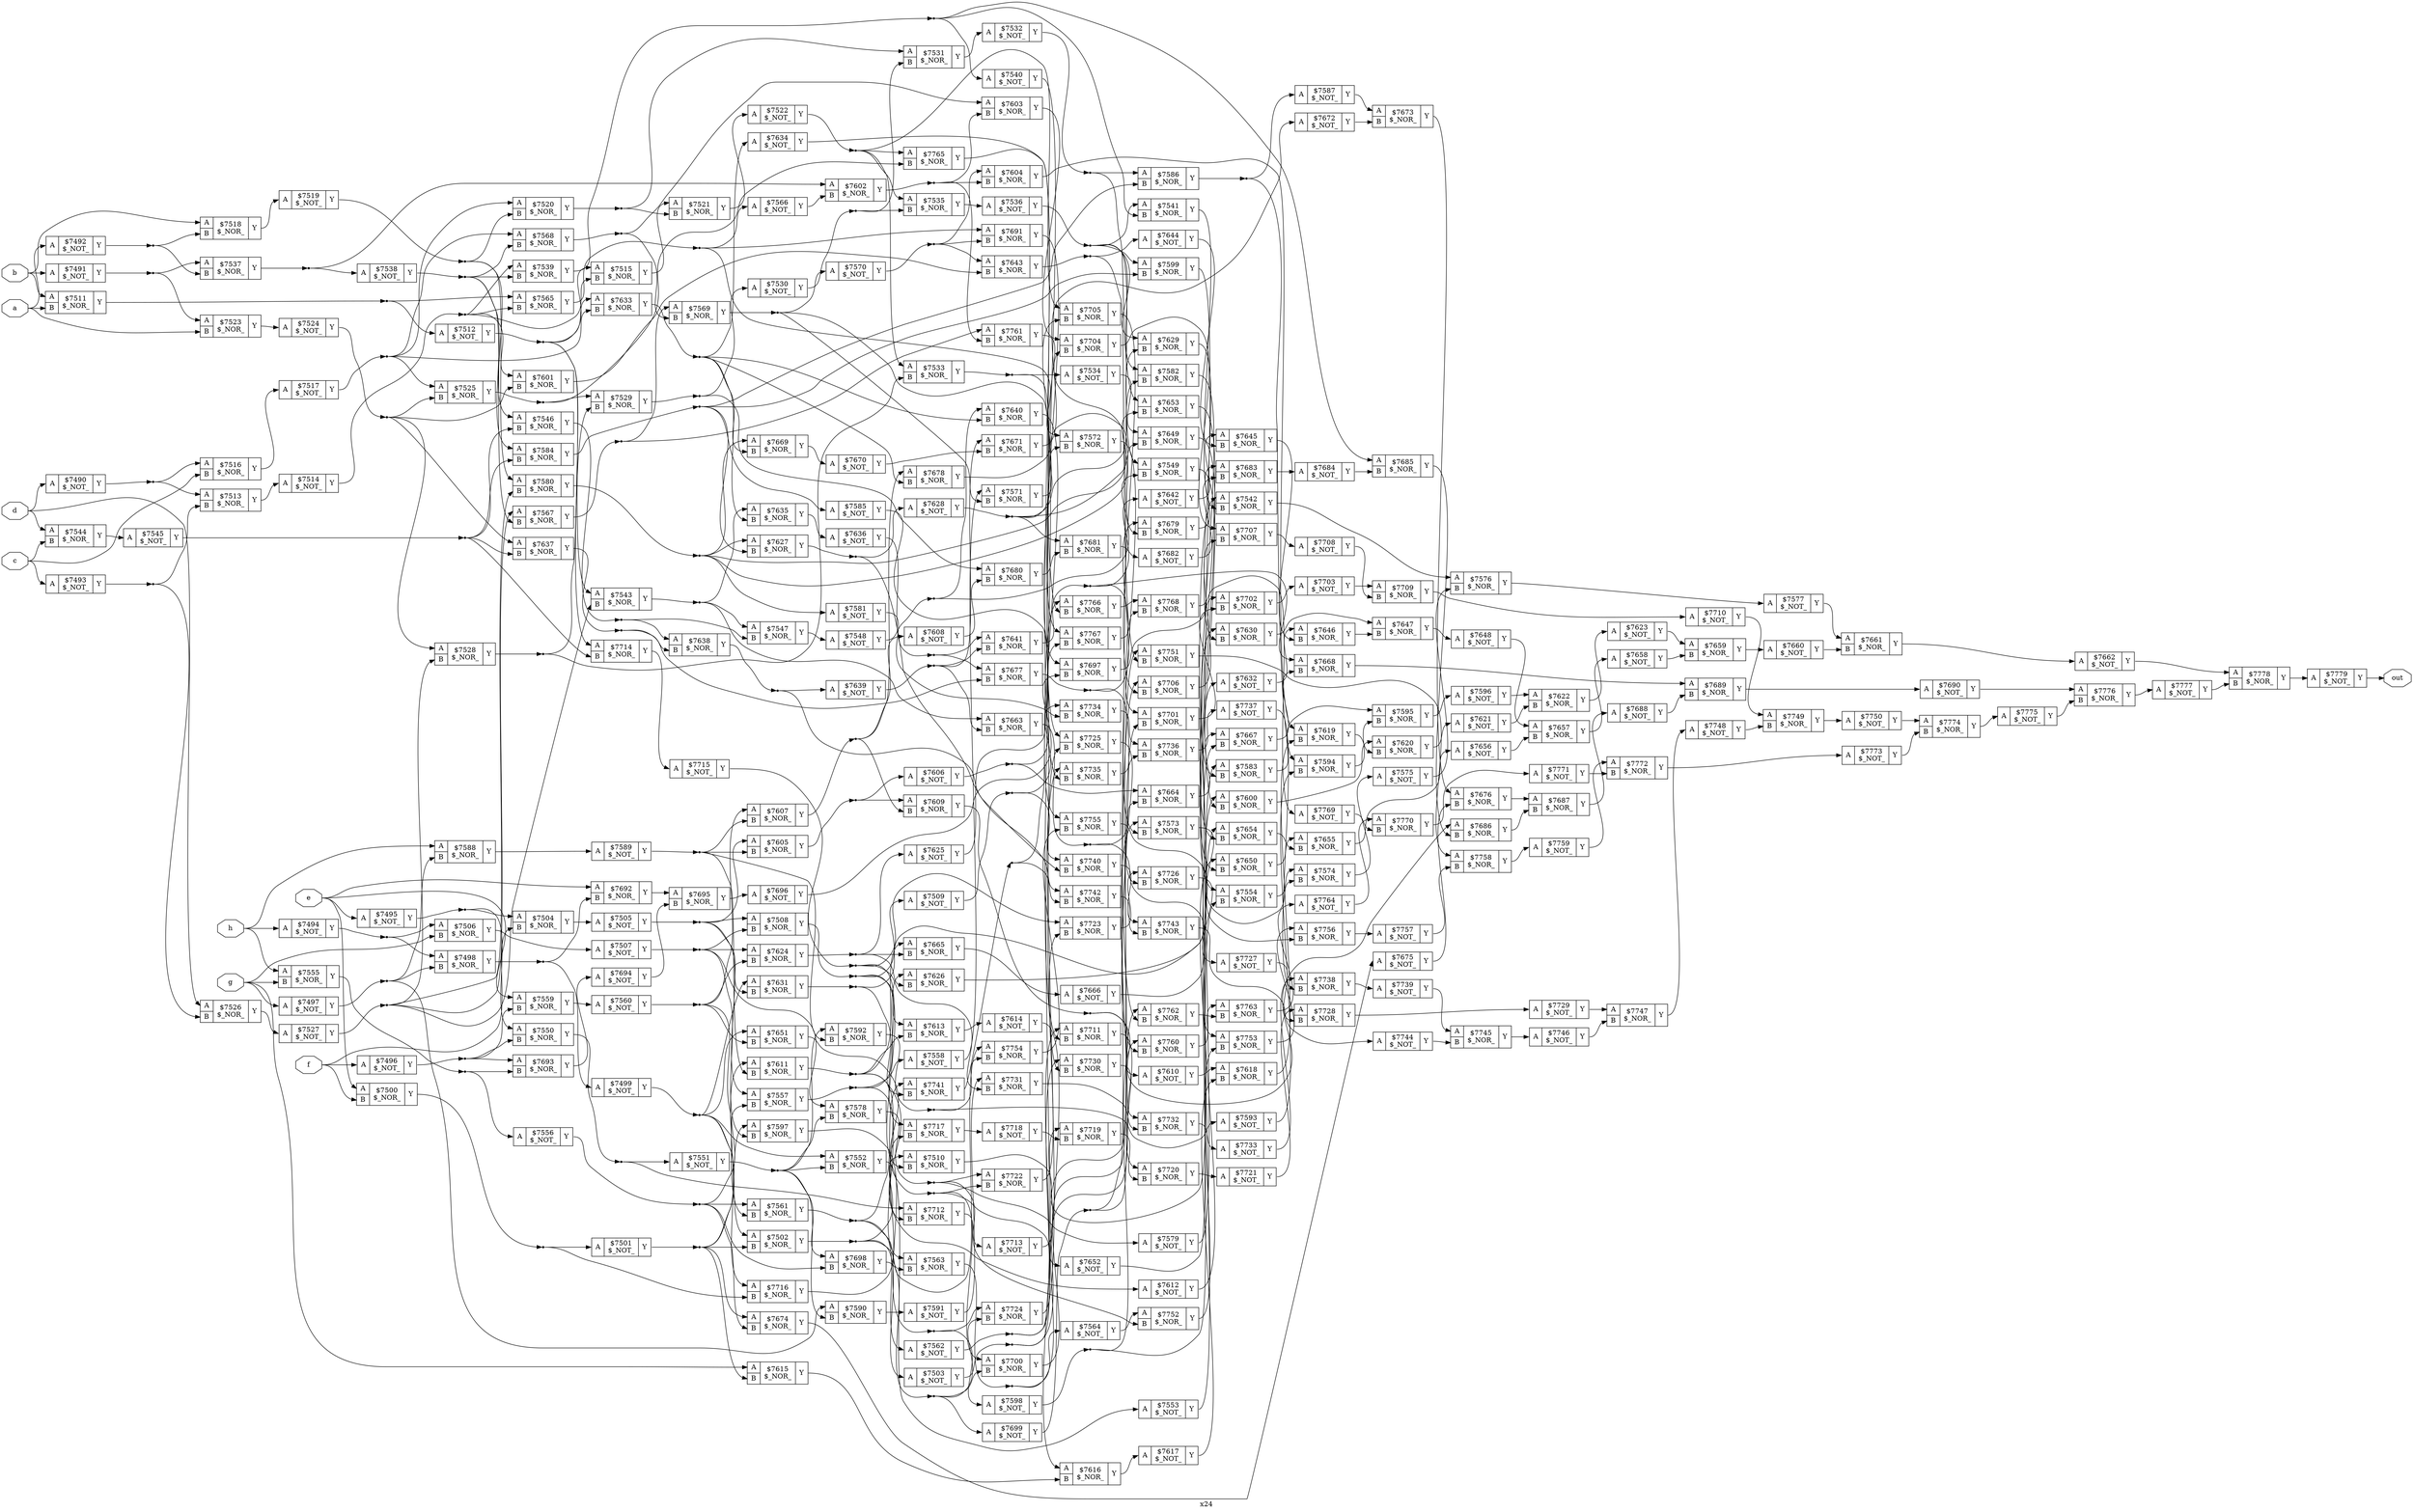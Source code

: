 digraph "x24" {
label="x24";
rankdir="LR";
remincross=true;
n290 [ shape=octagon, label="a", color="black", fontcolor="black" ];
n291 [ shape=octagon, label="b", color="black", fontcolor="black" ];
n292 [ shape=octagon, label="c", color="black", fontcolor="black" ];
n293 [ shape=octagon, label="d", color="black", fontcolor="black" ];
n294 [ shape=octagon, label="e", color="black", fontcolor="black" ];
n295 [ shape=octagon, label="f", color="black", fontcolor="black" ];
n296 [ shape=octagon, label="g", color="black", fontcolor="black" ];
n297 [ shape=octagon, label="h", color="black", fontcolor="black" ];
n298 [ shape=octagon, label="out", color="black", fontcolor="black" ];
c301 [ shape=record, label="{{<p299> A}|$7490\n$_NOT_|{<p300> Y}}" ];
c302 [ shape=record, label="{{<p299> A}|$7491\n$_NOT_|{<p300> Y}}" ];
c303 [ shape=record, label="{{<p299> A}|$7492\n$_NOT_|{<p300> Y}}" ];
c304 [ shape=record, label="{{<p299> A}|$7493\n$_NOT_|{<p300> Y}}" ];
c305 [ shape=record, label="{{<p299> A}|$7494\n$_NOT_|{<p300> Y}}" ];
c306 [ shape=record, label="{{<p299> A}|$7495\n$_NOT_|{<p300> Y}}" ];
c307 [ shape=record, label="{{<p299> A}|$7496\n$_NOT_|{<p300> Y}}" ];
c308 [ shape=record, label="{{<p299> A}|$7497\n$_NOT_|{<p300> Y}}" ];
c310 [ shape=record, label="{{<p299> A|<p309> B}|$7498\n$_NOR_|{<p300> Y}}" ];
c311 [ shape=record, label="{{<p299> A}|$7499\n$_NOT_|{<p300> Y}}" ];
c312 [ shape=record, label="{{<p299> A|<p309> B}|$7500\n$_NOR_|{<p300> Y}}" ];
c313 [ shape=record, label="{{<p299> A}|$7501\n$_NOT_|{<p300> Y}}" ];
c314 [ shape=record, label="{{<p299> A|<p309> B}|$7502\n$_NOR_|{<p300> Y}}" ];
c315 [ shape=record, label="{{<p299> A}|$7503\n$_NOT_|{<p300> Y}}" ];
c316 [ shape=record, label="{{<p299> A|<p309> B}|$7504\n$_NOR_|{<p300> Y}}" ];
c317 [ shape=record, label="{{<p299> A}|$7505\n$_NOT_|{<p300> Y}}" ];
c318 [ shape=record, label="{{<p299> A|<p309> B}|$7506\n$_NOR_|{<p300> Y}}" ];
c319 [ shape=record, label="{{<p299> A}|$7507\n$_NOT_|{<p300> Y}}" ];
c320 [ shape=record, label="{{<p299> A|<p309> B}|$7508\n$_NOR_|{<p300> Y}}" ];
c321 [ shape=record, label="{{<p299> A}|$7509\n$_NOT_|{<p300> Y}}" ];
c322 [ shape=record, label="{{<p299> A|<p309> B}|$7510\n$_NOR_|{<p300> Y}}" ];
c323 [ shape=record, label="{{<p299> A|<p309> B}|$7511\n$_NOR_|{<p300> Y}}" ];
c324 [ shape=record, label="{{<p299> A}|$7512\n$_NOT_|{<p300> Y}}" ];
c325 [ shape=record, label="{{<p299> A|<p309> B}|$7513\n$_NOR_|{<p300> Y}}" ];
c326 [ shape=record, label="{{<p299> A}|$7514\n$_NOT_|{<p300> Y}}" ];
c327 [ shape=record, label="{{<p299> A|<p309> B}|$7515\n$_NOR_|{<p300> Y}}" ];
c328 [ shape=record, label="{{<p299> A|<p309> B}|$7516\n$_NOR_|{<p300> Y}}" ];
c329 [ shape=record, label="{{<p299> A}|$7517\n$_NOT_|{<p300> Y}}" ];
c330 [ shape=record, label="{{<p299> A|<p309> B}|$7518\n$_NOR_|{<p300> Y}}" ];
c331 [ shape=record, label="{{<p299> A}|$7519\n$_NOT_|{<p300> Y}}" ];
c332 [ shape=record, label="{{<p299> A|<p309> B}|$7520\n$_NOR_|{<p300> Y}}" ];
c333 [ shape=record, label="{{<p299> A|<p309> B}|$7521\n$_NOR_|{<p300> Y}}" ];
c334 [ shape=record, label="{{<p299> A}|$7522\n$_NOT_|{<p300> Y}}" ];
c335 [ shape=record, label="{{<p299> A|<p309> B}|$7523\n$_NOR_|{<p300> Y}}" ];
c336 [ shape=record, label="{{<p299> A}|$7524\n$_NOT_|{<p300> Y}}" ];
c337 [ shape=record, label="{{<p299> A|<p309> B}|$7525\n$_NOR_|{<p300> Y}}" ];
c338 [ shape=record, label="{{<p299> A|<p309> B}|$7526\n$_NOR_|{<p300> Y}}" ];
c339 [ shape=record, label="{{<p299> A}|$7527\n$_NOT_|{<p300> Y}}" ];
c340 [ shape=record, label="{{<p299> A|<p309> B}|$7528\n$_NOR_|{<p300> Y}}" ];
c341 [ shape=record, label="{{<p299> A|<p309> B}|$7529\n$_NOR_|{<p300> Y}}" ];
c342 [ shape=record, label="{{<p299> A}|$7530\n$_NOT_|{<p300> Y}}" ];
c343 [ shape=record, label="{{<p299> A|<p309> B}|$7531\n$_NOR_|{<p300> Y}}" ];
c344 [ shape=record, label="{{<p299> A}|$7532\n$_NOT_|{<p300> Y}}" ];
c345 [ shape=record, label="{{<p299> A|<p309> B}|$7533\n$_NOR_|{<p300> Y}}" ];
c346 [ shape=record, label="{{<p299> A}|$7534\n$_NOT_|{<p300> Y}}" ];
c347 [ shape=record, label="{{<p299> A|<p309> B}|$7535\n$_NOR_|{<p300> Y}}" ];
c348 [ shape=record, label="{{<p299> A}|$7536\n$_NOT_|{<p300> Y}}" ];
c349 [ shape=record, label="{{<p299> A|<p309> B}|$7537\n$_NOR_|{<p300> Y}}" ];
c350 [ shape=record, label="{{<p299> A}|$7538\n$_NOT_|{<p300> Y}}" ];
c351 [ shape=record, label="{{<p299> A|<p309> B}|$7539\n$_NOR_|{<p300> Y}}" ];
c352 [ shape=record, label="{{<p299> A}|$7540\n$_NOT_|{<p300> Y}}" ];
c353 [ shape=record, label="{{<p299> A|<p309> B}|$7541\n$_NOR_|{<p300> Y}}" ];
c354 [ shape=record, label="{{<p299> A|<p309> B}|$7542\n$_NOR_|{<p300> Y}}" ];
c355 [ shape=record, label="{{<p299> A|<p309> B}|$7543\n$_NOR_|{<p300> Y}}" ];
c356 [ shape=record, label="{{<p299> A|<p309> B}|$7544\n$_NOR_|{<p300> Y}}" ];
c357 [ shape=record, label="{{<p299> A}|$7545\n$_NOT_|{<p300> Y}}" ];
c358 [ shape=record, label="{{<p299> A|<p309> B}|$7546\n$_NOR_|{<p300> Y}}" ];
c359 [ shape=record, label="{{<p299> A|<p309> B}|$7547\n$_NOR_|{<p300> Y}}" ];
c360 [ shape=record, label="{{<p299> A}|$7548\n$_NOT_|{<p300> Y}}" ];
c361 [ shape=record, label="{{<p299> A|<p309> B}|$7549\n$_NOR_|{<p300> Y}}" ];
c362 [ shape=record, label="{{<p299> A|<p309> B}|$7550\n$_NOR_|{<p300> Y}}" ];
c363 [ shape=record, label="{{<p299> A}|$7551\n$_NOT_|{<p300> Y}}" ];
c364 [ shape=record, label="{{<p299> A|<p309> B}|$7552\n$_NOR_|{<p300> Y}}" ];
c365 [ shape=record, label="{{<p299> A}|$7553\n$_NOT_|{<p300> Y}}" ];
c366 [ shape=record, label="{{<p299> A|<p309> B}|$7554\n$_NOR_|{<p300> Y}}" ];
c367 [ shape=record, label="{{<p299> A|<p309> B}|$7555\n$_NOR_|{<p300> Y}}" ];
c368 [ shape=record, label="{{<p299> A}|$7556\n$_NOT_|{<p300> Y}}" ];
c369 [ shape=record, label="{{<p299> A|<p309> B}|$7557\n$_NOR_|{<p300> Y}}" ];
c370 [ shape=record, label="{{<p299> A}|$7558\n$_NOT_|{<p300> Y}}" ];
c371 [ shape=record, label="{{<p299> A|<p309> B}|$7559\n$_NOR_|{<p300> Y}}" ];
c372 [ shape=record, label="{{<p299> A}|$7560\n$_NOT_|{<p300> Y}}" ];
c373 [ shape=record, label="{{<p299> A|<p309> B}|$7561\n$_NOR_|{<p300> Y}}" ];
c374 [ shape=record, label="{{<p299> A}|$7562\n$_NOT_|{<p300> Y}}" ];
c375 [ shape=record, label="{{<p299> A|<p309> B}|$7563\n$_NOR_|{<p300> Y}}" ];
c376 [ shape=record, label="{{<p299> A}|$7564\n$_NOT_|{<p300> Y}}" ];
c377 [ shape=record, label="{{<p299> A|<p309> B}|$7565\n$_NOR_|{<p300> Y}}" ];
c378 [ shape=record, label="{{<p299> A}|$7566\n$_NOT_|{<p300> Y}}" ];
c379 [ shape=record, label="{{<p299> A|<p309> B}|$7567\n$_NOR_|{<p300> Y}}" ];
c380 [ shape=record, label="{{<p299> A|<p309> B}|$7568\n$_NOR_|{<p300> Y}}" ];
c381 [ shape=record, label="{{<p299> A|<p309> B}|$7569\n$_NOR_|{<p300> Y}}" ];
c382 [ shape=record, label="{{<p299> A}|$7570\n$_NOT_|{<p300> Y}}" ];
c383 [ shape=record, label="{{<p299> A|<p309> B}|$7571\n$_NOR_|{<p300> Y}}" ];
c384 [ shape=record, label="{{<p299> A|<p309> B}|$7572\n$_NOR_|{<p300> Y}}" ];
c385 [ shape=record, label="{{<p299> A|<p309> B}|$7573\n$_NOR_|{<p300> Y}}" ];
c386 [ shape=record, label="{{<p299> A|<p309> B}|$7574\n$_NOR_|{<p300> Y}}" ];
c387 [ shape=record, label="{{<p299> A}|$7575\n$_NOT_|{<p300> Y}}" ];
c388 [ shape=record, label="{{<p299> A|<p309> B}|$7576\n$_NOR_|{<p300> Y}}" ];
c389 [ shape=record, label="{{<p299> A}|$7577\n$_NOT_|{<p300> Y}}" ];
c390 [ shape=record, label="{{<p299> A|<p309> B}|$7578\n$_NOR_|{<p300> Y}}" ];
c391 [ shape=record, label="{{<p299> A}|$7579\n$_NOT_|{<p300> Y}}" ];
c392 [ shape=record, label="{{<p299> A|<p309> B}|$7580\n$_NOR_|{<p300> Y}}" ];
c393 [ shape=record, label="{{<p299> A}|$7581\n$_NOT_|{<p300> Y}}" ];
c394 [ shape=record, label="{{<p299> A|<p309> B}|$7582\n$_NOR_|{<p300> Y}}" ];
c395 [ shape=record, label="{{<p299> A|<p309> B}|$7583\n$_NOR_|{<p300> Y}}" ];
c396 [ shape=record, label="{{<p299> A|<p309> B}|$7584\n$_NOR_|{<p300> Y}}" ];
c397 [ shape=record, label="{{<p299> A}|$7585\n$_NOT_|{<p300> Y}}" ];
c398 [ shape=record, label="{{<p299> A|<p309> B}|$7586\n$_NOR_|{<p300> Y}}" ];
c399 [ shape=record, label="{{<p299> A}|$7587\n$_NOT_|{<p300> Y}}" ];
c400 [ shape=record, label="{{<p299> A|<p309> B}|$7588\n$_NOR_|{<p300> Y}}" ];
c401 [ shape=record, label="{{<p299> A}|$7589\n$_NOT_|{<p300> Y}}" ];
c402 [ shape=record, label="{{<p299> A|<p309> B}|$7590\n$_NOR_|{<p300> Y}}" ];
c403 [ shape=record, label="{{<p299> A}|$7591\n$_NOT_|{<p300> Y}}" ];
c404 [ shape=record, label="{{<p299> A|<p309> B}|$7592\n$_NOR_|{<p300> Y}}" ];
c405 [ shape=record, label="{{<p299> A}|$7593\n$_NOT_|{<p300> Y}}" ];
c406 [ shape=record, label="{{<p299> A|<p309> B}|$7594\n$_NOR_|{<p300> Y}}" ];
c407 [ shape=record, label="{{<p299> A|<p309> B}|$7595\n$_NOR_|{<p300> Y}}" ];
c408 [ shape=record, label="{{<p299> A}|$7596\n$_NOT_|{<p300> Y}}" ];
c409 [ shape=record, label="{{<p299> A|<p309> B}|$7597\n$_NOR_|{<p300> Y}}" ];
c410 [ shape=record, label="{{<p299> A}|$7598\n$_NOT_|{<p300> Y}}" ];
c411 [ shape=record, label="{{<p299> A|<p309> B}|$7599\n$_NOR_|{<p300> Y}}" ];
c412 [ shape=record, label="{{<p299> A|<p309> B}|$7600\n$_NOR_|{<p300> Y}}" ];
c413 [ shape=record, label="{{<p299> A|<p309> B}|$7601\n$_NOR_|{<p300> Y}}" ];
c414 [ shape=record, label="{{<p299> A|<p309> B}|$7602\n$_NOR_|{<p300> Y}}" ];
c415 [ shape=record, label="{{<p299> A|<p309> B}|$7603\n$_NOR_|{<p300> Y}}" ];
c416 [ shape=record, label="{{<p299> A|<p309> B}|$7604\n$_NOR_|{<p300> Y}}" ];
c417 [ shape=record, label="{{<p299> A|<p309> B}|$7605\n$_NOR_|{<p300> Y}}" ];
c418 [ shape=record, label="{{<p299> A}|$7606\n$_NOT_|{<p300> Y}}" ];
c419 [ shape=record, label="{{<p299> A|<p309> B}|$7607\n$_NOR_|{<p300> Y}}" ];
c420 [ shape=record, label="{{<p299> A}|$7608\n$_NOT_|{<p300> Y}}" ];
c421 [ shape=record, label="{{<p299> A|<p309> B}|$7609\n$_NOR_|{<p300> Y}}" ];
c422 [ shape=record, label="{{<p299> A}|$7610\n$_NOT_|{<p300> Y}}" ];
c423 [ shape=record, label="{{<p299> A|<p309> B}|$7611\n$_NOR_|{<p300> Y}}" ];
c424 [ shape=record, label="{{<p299> A}|$7612\n$_NOT_|{<p300> Y}}" ];
c425 [ shape=record, label="{{<p299> A|<p309> B}|$7613\n$_NOR_|{<p300> Y}}" ];
c426 [ shape=record, label="{{<p299> A}|$7614\n$_NOT_|{<p300> Y}}" ];
c427 [ shape=record, label="{{<p299> A|<p309> B}|$7615\n$_NOR_|{<p300> Y}}" ];
c428 [ shape=record, label="{{<p299> A|<p309> B}|$7616\n$_NOR_|{<p300> Y}}" ];
c429 [ shape=record, label="{{<p299> A}|$7617\n$_NOT_|{<p300> Y}}" ];
c430 [ shape=record, label="{{<p299> A|<p309> B}|$7618\n$_NOR_|{<p300> Y}}" ];
c431 [ shape=record, label="{{<p299> A|<p309> B}|$7619\n$_NOR_|{<p300> Y}}" ];
c432 [ shape=record, label="{{<p299> A|<p309> B}|$7620\n$_NOR_|{<p300> Y}}" ];
c433 [ shape=record, label="{{<p299> A}|$7621\n$_NOT_|{<p300> Y}}" ];
c434 [ shape=record, label="{{<p299> A|<p309> B}|$7622\n$_NOR_|{<p300> Y}}" ];
c435 [ shape=record, label="{{<p299> A}|$7623\n$_NOT_|{<p300> Y}}" ];
c436 [ shape=record, label="{{<p299> A|<p309> B}|$7624\n$_NOR_|{<p300> Y}}" ];
c437 [ shape=record, label="{{<p299> A}|$7625\n$_NOT_|{<p300> Y}}" ];
c438 [ shape=record, label="{{<p299> A|<p309> B}|$7626\n$_NOR_|{<p300> Y}}" ];
c439 [ shape=record, label="{{<p299> A|<p309> B}|$7627\n$_NOR_|{<p300> Y}}" ];
c440 [ shape=record, label="{{<p299> A}|$7628\n$_NOT_|{<p300> Y}}" ];
c441 [ shape=record, label="{{<p299> A|<p309> B}|$7629\n$_NOR_|{<p300> Y}}" ];
c442 [ shape=record, label="{{<p299> A|<p309> B}|$7630\n$_NOR_|{<p300> Y}}" ];
c443 [ shape=record, label="{{<p299> A|<p309> B}|$7631\n$_NOR_|{<p300> Y}}" ];
c444 [ shape=record, label="{{<p299> A}|$7632\n$_NOT_|{<p300> Y}}" ];
c445 [ shape=record, label="{{<p299> A|<p309> B}|$7633\n$_NOR_|{<p300> Y}}" ];
c446 [ shape=record, label="{{<p299> A}|$7634\n$_NOT_|{<p300> Y}}" ];
c447 [ shape=record, label="{{<p299> A|<p309> B}|$7635\n$_NOR_|{<p300> Y}}" ];
c448 [ shape=record, label="{{<p299> A}|$7636\n$_NOT_|{<p300> Y}}" ];
c449 [ shape=record, label="{{<p299> A|<p309> B}|$7637\n$_NOR_|{<p300> Y}}" ];
c450 [ shape=record, label="{{<p299> A|<p309> B}|$7638\n$_NOR_|{<p300> Y}}" ];
c451 [ shape=record, label="{{<p299> A}|$7639\n$_NOT_|{<p300> Y}}" ];
c452 [ shape=record, label="{{<p299> A|<p309> B}|$7640\n$_NOR_|{<p300> Y}}" ];
c453 [ shape=record, label="{{<p299> A|<p309> B}|$7641\n$_NOR_|{<p300> Y}}" ];
c454 [ shape=record, label="{{<p299> A}|$7642\n$_NOT_|{<p300> Y}}" ];
c455 [ shape=record, label="{{<p299> A|<p309> B}|$7643\n$_NOR_|{<p300> Y}}" ];
c456 [ shape=record, label="{{<p299> A}|$7644\n$_NOT_|{<p300> Y}}" ];
c457 [ shape=record, label="{{<p299> A|<p309> B}|$7645\n$_NOR_|{<p300> Y}}" ];
c458 [ shape=record, label="{{<p299> A|<p309> B}|$7646\n$_NOR_|{<p300> Y}}" ];
c459 [ shape=record, label="{{<p299> A|<p309> B}|$7647\n$_NOR_|{<p300> Y}}" ];
c460 [ shape=record, label="{{<p299> A}|$7648\n$_NOT_|{<p300> Y}}" ];
c461 [ shape=record, label="{{<p299> A|<p309> B}|$7649\n$_NOR_|{<p300> Y}}" ];
c462 [ shape=record, label="{{<p299> A|<p309> B}|$7650\n$_NOR_|{<p300> Y}}" ];
c463 [ shape=record, label="{{<p299> A|<p309> B}|$7651\n$_NOR_|{<p300> Y}}" ];
c464 [ shape=record, label="{{<p299> A}|$7652\n$_NOT_|{<p300> Y}}" ];
c465 [ shape=record, label="{{<p299> A|<p309> B}|$7653\n$_NOR_|{<p300> Y}}" ];
c466 [ shape=record, label="{{<p299> A|<p309> B}|$7654\n$_NOR_|{<p300> Y}}" ];
c467 [ shape=record, label="{{<p299> A|<p309> B}|$7655\n$_NOR_|{<p300> Y}}" ];
c468 [ shape=record, label="{{<p299> A}|$7656\n$_NOT_|{<p300> Y}}" ];
c469 [ shape=record, label="{{<p299> A|<p309> B}|$7657\n$_NOR_|{<p300> Y}}" ];
c470 [ shape=record, label="{{<p299> A}|$7658\n$_NOT_|{<p300> Y}}" ];
c471 [ shape=record, label="{{<p299> A|<p309> B}|$7659\n$_NOR_|{<p300> Y}}" ];
c472 [ shape=record, label="{{<p299> A}|$7660\n$_NOT_|{<p300> Y}}" ];
c473 [ shape=record, label="{{<p299> A|<p309> B}|$7661\n$_NOR_|{<p300> Y}}" ];
c474 [ shape=record, label="{{<p299> A}|$7662\n$_NOT_|{<p300> Y}}" ];
c475 [ shape=record, label="{{<p299> A|<p309> B}|$7663\n$_NOR_|{<p300> Y}}" ];
c476 [ shape=record, label="{{<p299> A|<p309> B}|$7664\n$_NOR_|{<p300> Y}}" ];
c477 [ shape=record, label="{{<p299> A|<p309> B}|$7665\n$_NOR_|{<p300> Y}}" ];
c478 [ shape=record, label="{{<p299> A}|$7666\n$_NOT_|{<p300> Y}}" ];
c479 [ shape=record, label="{{<p299> A|<p309> B}|$7667\n$_NOR_|{<p300> Y}}" ];
c480 [ shape=record, label="{{<p299> A|<p309> B}|$7668\n$_NOR_|{<p300> Y}}" ];
c481 [ shape=record, label="{{<p299> A|<p309> B}|$7669\n$_NOR_|{<p300> Y}}" ];
c482 [ shape=record, label="{{<p299> A}|$7670\n$_NOT_|{<p300> Y}}" ];
c483 [ shape=record, label="{{<p299> A|<p309> B}|$7671\n$_NOR_|{<p300> Y}}" ];
c484 [ shape=record, label="{{<p299> A}|$7672\n$_NOT_|{<p300> Y}}" ];
c485 [ shape=record, label="{{<p299> A|<p309> B}|$7673\n$_NOR_|{<p300> Y}}" ];
c486 [ shape=record, label="{{<p299> A|<p309> B}|$7674\n$_NOR_|{<p300> Y}}" ];
c487 [ shape=record, label="{{<p299> A}|$7675\n$_NOT_|{<p300> Y}}" ];
c488 [ shape=record, label="{{<p299> A|<p309> B}|$7676\n$_NOR_|{<p300> Y}}" ];
c489 [ shape=record, label="{{<p299> A|<p309> B}|$7677\n$_NOR_|{<p300> Y}}" ];
c490 [ shape=record, label="{{<p299> A|<p309> B}|$7678\n$_NOR_|{<p300> Y}}" ];
c491 [ shape=record, label="{{<p299> A|<p309> B}|$7679\n$_NOR_|{<p300> Y}}" ];
c492 [ shape=record, label="{{<p299> A|<p309> B}|$7680\n$_NOR_|{<p300> Y}}" ];
c493 [ shape=record, label="{{<p299> A|<p309> B}|$7681\n$_NOR_|{<p300> Y}}" ];
c494 [ shape=record, label="{{<p299> A}|$7682\n$_NOT_|{<p300> Y}}" ];
c495 [ shape=record, label="{{<p299> A|<p309> B}|$7683\n$_NOR_|{<p300> Y}}" ];
c496 [ shape=record, label="{{<p299> A}|$7684\n$_NOT_|{<p300> Y}}" ];
c497 [ shape=record, label="{{<p299> A|<p309> B}|$7685\n$_NOR_|{<p300> Y}}" ];
c498 [ shape=record, label="{{<p299> A|<p309> B}|$7686\n$_NOR_|{<p300> Y}}" ];
c499 [ shape=record, label="{{<p299> A|<p309> B}|$7687\n$_NOR_|{<p300> Y}}" ];
c500 [ shape=record, label="{{<p299> A}|$7688\n$_NOT_|{<p300> Y}}" ];
c501 [ shape=record, label="{{<p299> A|<p309> B}|$7689\n$_NOR_|{<p300> Y}}" ];
c502 [ shape=record, label="{{<p299> A}|$7690\n$_NOT_|{<p300> Y}}" ];
c503 [ shape=record, label="{{<p299> A|<p309> B}|$7691\n$_NOR_|{<p300> Y}}" ];
c504 [ shape=record, label="{{<p299> A|<p309> B}|$7692\n$_NOR_|{<p300> Y}}" ];
c505 [ shape=record, label="{{<p299> A|<p309> B}|$7693\n$_NOR_|{<p300> Y}}" ];
c506 [ shape=record, label="{{<p299> A}|$7694\n$_NOT_|{<p300> Y}}" ];
c507 [ shape=record, label="{{<p299> A|<p309> B}|$7695\n$_NOR_|{<p300> Y}}" ];
c508 [ shape=record, label="{{<p299> A}|$7696\n$_NOT_|{<p300> Y}}" ];
c509 [ shape=record, label="{{<p299> A|<p309> B}|$7697\n$_NOR_|{<p300> Y}}" ];
c510 [ shape=record, label="{{<p299> A|<p309> B}|$7698\n$_NOR_|{<p300> Y}}" ];
c511 [ shape=record, label="{{<p299> A}|$7699\n$_NOT_|{<p300> Y}}" ];
c512 [ shape=record, label="{{<p299> A|<p309> B}|$7700\n$_NOR_|{<p300> Y}}" ];
c513 [ shape=record, label="{{<p299> A|<p309> B}|$7701\n$_NOR_|{<p300> Y}}" ];
c514 [ shape=record, label="{{<p299> A|<p309> B}|$7702\n$_NOR_|{<p300> Y}}" ];
c515 [ shape=record, label="{{<p299> A}|$7703\n$_NOT_|{<p300> Y}}" ];
c516 [ shape=record, label="{{<p299> A|<p309> B}|$7704\n$_NOR_|{<p300> Y}}" ];
c517 [ shape=record, label="{{<p299> A|<p309> B}|$7705\n$_NOR_|{<p300> Y}}" ];
c518 [ shape=record, label="{{<p299> A|<p309> B}|$7706\n$_NOR_|{<p300> Y}}" ];
c519 [ shape=record, label="{{<p299> A|<p309> B}|$7707\n$_NOR_|{<p300> Y}}" ];
c520 [ shape=record, label="{{<p299> A}|$7708\n$_NOT_|{<p300> Y}}" ];
c521 [ shape=record, label="{{<p299> A|<p309> B}|$7709\n$_NOR_|{<p300> Y}}" ];
c522 [ shape=record, label="{{<p299> A}|$7710\n$_NOT_|{<p300> Y}}" ];
c523 [ shape=record, label="{{<p299> A|<p309> B}|$7711\n$_NOR_|{<p300> Y}}" ];
c524 [ shape=record, label="{{<p299> A|<p309> B}|$7712\n$_NOR_|{<p300> Y}}" ];
c525 [ shape=record, label="{{<p299> A}|$7713\n$_NOT_|{<p300> Y}}" ];
c526 [ shape=record, label="{{<p299> A|<p309> B}|$7714\n$_NOR_|{<p300> Y}}" ];
c527 [ shape=record, label="{{<p299> A}|$7715\n$_NOT_|{<p300> Y}}" ];
c528 [ shape=record, label="{{<p299> A|<p309> B}|$7716\n$_NOR_|{<p300> Y}}" ];
c529 [ shape=record, label="{{<p299> A|<p309> B}|$7717\n$_NOR_|{<p300> Y}}" ];
c530 [ shape=record, label="{{<p299> A}|$7718\n$_NOT_|{<p300> Y}}" ];
c531 [ shape=record, label="{{<p299> A|<p309> B}|$7719\n$_NOR_|{<p300> Y}}" ];
c532 [ shape=record, label="{{<p299> A|<p309> B}|$7720\n$_NOR_|{<p300> Y}}" ];
c533 [ shape=record, label="{{<p299> A}|$7721\n$_NOT_|{<p300> Y}}" ];
c534 [ shape=record, label="{{<p299> A|<p309> B}|$7722\n$_NOR_|{<p300> Y}}" ];
c535 [ shape=record, label="{{<p299> A|<p309> B}|$7723\n$_NOR_|{<p300> Y}}" ];
c536 [ shape=record, label="{{<p299> A|<p309> B}|$7724\n$_NOR_|{<p300> Y}}" ];
c537 [ shape=record, label="{{<p299> A|<p309> B}|$7725\n$_NOR_|{<p300> Y}}" ];
c538 [ shape=record, label="{{<p299> A|<p309> B}|$7726\n$_NOR_|{<p300> Y}}" ];
c539 [ shape=record, label="{{<p299> A}|$7727\n$_NOT_|{<p300> Y}}" ];
c540 [ shape=record, label="{{<p299> A|<p309> B}|$7728\n$_NOR_|{<p300> Y}}" ];
c541 [ shape=record, label="{{<p299> A}|$7729\n$_NOT_|{<p300> Y}}" ];
c542 [ shape=record, label="{{<p299> A|<p309> B}|$7730\n$_NOR_|{<p300> Y}}" ];
c543 [ shape=record, label="{{<p299> A|<p309> B}|$7731\n$_NOR_|{<p300> Y}}" ];
c544 [ shape=record, label="{{<p299> A|<p309> B}|$7732\n$_NOR_|{<p300> Y}}" ];
c545 [ shape=record, label="{{<p299> A}|$7733\n$_NOT_|{<p300> Y}}" ];
c546 [ shape=record, label="{{<p299> A|<p309> B}|$7734\n$_NOR_|{<p300> Y}}" ];
c547 [ shape=record, label="{{<p299> A|<p309> B}|$7735\n$_NOR_|{<p300> Y}}" ];
c548 [ shape=record, label="{{<p299> A|<p309> B}|$7736\n$_NOR_|{<p300> Y}}" ];
c549 [ shape=record, label="{{<p299> A}|$7737\n$_NOT_|{<p300> Y}}" ];
c550 [ shape=record, label="{{<p299> A|<p309> B}|$7738\n$_NOR_|{<p300> Y}}" ];
c551 [ shape=record, label="{{<p299> A}|$7739\n$_NOT_|{<p300> Y}}" ];
c552 [ shape=record, label="{{<p299> A|<p309> B}|$7740\n$_NOR_|{<p300> Y}}" ];
c553 [ shape=record, label="{{<p299> A|<p309> B}|$7741\n$_NOR_|{<p300> Y}}" ];
c554 [ shape=record, label="{{<p299> A|<p309> B}|$7742\n$_NOR_|{<p300> Y}}" ];
c555 [ shape=record, label="{{<p299> A|<p309> B}|$7743\n$_NOR_|{<p300> Y}}" ];
c556 [ shape=record, label="{{<p299> A}|$7744\n$_NOT_|{<p300> Y}}" ];
c557 [ shape=record, label="{{<p299> A|<p309> B}|$7745\n$_NOR_|{<p300> Y}}" ];
c558 [ shape=record, label="{{<p299> A}|$7746\n$_NOT_|{<p300> Y}}" ];
c559 [ shape=record, label="{{<p299> A|<p309> B}|$7747\n$_NOR_|{<p300> Y}}" ];
c560 [ shape=record, label="{{<p299> A}|$7748\n$_NOT_|{<p300> Y}}" ];
c561 [ shape=record, label="{{<p299> A|<p309> B}|$7749\n$_NOR_|{<p300> Y}}" ];
c562 [ shape=record, label="{{<p299> A}|$7750\n$_NOT_|{<p300> Y}}" ];
c563 [ shape=record, label="{{<p299> A|<p309> B}|$7751\n$_NOR_|{<p300> Y}}" ];
c564 [ shape=record, label="{{<p299> A|<p309> B}|$7752\n$_NOR_|{<p300> Y}}" ];
c565 [ shape=record, label="{{<p299> A|<p309> B}|$7753\n$_NOR_|{<p300> Y}}" ];
c566 [ shape=record, label="{{<p299> A|<p309> B}|$7754\n$_NOR_|{<p300> Y}}" ];
c567 [ shape=record, label="{{<p299> A|<p309> B}|$7755\n$_NOR_|{<p300> Y}}" ];
c568 [ shape=record, label="{{<p299> A|<p309> B}|$7756\n$_NOR_|{<p300> Y}}" ];
c569 [ shape=record, label="{{<p299> A}|$7757\n$_NOT_|{<p300> Y}}" ];
c570 [ shape=record, label="{{<p299> A|<p309> B}|$7758\n$_NOR_|{<p300> Y}}" ];
c571 [ shape=record, label="{{<p299> A}|$7759\n$_NOT_|{<p300> Y}}" ];
c572 [ shape=record, label="{{<p299> A|<p309> B}|$7760\n$_NOR_|{<p300> Y}}" ];
c573 [ shape=record, label="{{<p299> A|<p309> B}|$7761\n$_NOR_|{<p300> Y}}" ];
c574 [ shape=record, label="{{<p299> A|<p309> B}|$7762\n$_NOR_|{<p300> Y}}" ];
c575 [ shape=record, label="{{<p299> A|<p309> B}|$7763\n$_NOR_|{<p300> Y}}" ];
c576 [ shape=record, label="{{<p299> A}|$7764\n$_NOT_|{<p300> Y}}" ];
c577 [ shape=record, label="{{<p299> A|<p309> B}|$7765\n$_NOR_|{<p300> Y}}" ];
c578 [ shape=record, label="{{<p299> A|<p309> B}|$7766\n$_NOR_|{<p300> Y}}" ];
c579 [ shape=record, label="{{<p299> A|<p309> B}|$7767\n$_NOR_|{<p300> Y}}" ];
c580 [ shape=record, label="{{<p299> A|<p309> B}|$7768\n$_NOR_|{<p300> Y}}" ];
c581 [ shape=record, label="{{<p299> A}|$7769\n$_NOT_|{<p300> Y}}" ];
c582 [ shape=record, label="{{<p299> A|<p309> B}|$7770\n$_NOR_|{<p300> Y}}" ];
c583 [ shape=record, label="{{<p299> A}|$7771\n$_NOT_|{<p300> Y}}" ];
c584 [ shape=record, label="{{<p299> A|<p309> B}|$7772\n$_NOR_|{<p300> Y}}" ];
c585 [ shape=record, label="{{<p299> A}|$7773\n$_NOT_|{<p300> Y}}" ];
c586 [ shape=record, label="{{<p299> A|<p309> B}|$7774\n$_NOR_|{<p300> Y}}" ];
c587 [ shape=record, label="{{<p299> A}|$7775\n$_NOT_|{<p300> Y}}" ];
c588 [ shape=record, label="{{<p299> A|<p309> B}|$7776\n$_NOR_|{<p300> Y}}" ];
c589 [ shape=record, label="{{<p299> A}|$7777\n$_NOT_|{<p300> Y}}" ];
c590 [ shape=record, label="{{<p299> A|<p309> B}|$7778\n$_NOR_|{<p300> Y}}" ];
c591 [ shape=record, label="{{<p299> A}|$7779\n$_NOT_|{<p300> Y}}" ];
n1 [ shape=point ];
c392:p300:e -> n1:w [color="black", label=""];
n1:e -> c393:p299:w [color="black", label=""];
n1:e -> c394:p309:w [color="black", label=""];
n1:e -> c439:p299:w [color="black", label=""];
n1:e -> c465:p309:w [color="black", label=""];
n1:e -> c481:p299:w [color="black", label=""];
n10 [ shape=point ];
c401:p300:e -> n10:w [color="black", label=""];
n10:e -> c404:p309:w [color="black", label=""];
n10:e -> c417:p309:w [color="black", label=""];
n10:e -> c419:p309:w [color="black", label=""];
n10:e -> c423:p309:w [color="black", label=""];
c482:p300:e -> c483:p309:w [color="black", label=""];
c483:p300:e -> c484:p299:w [color="black", label=""];
c484:p300:e -> c485:p309:w [color="black", label=""];
c485:p300:e -> c488:p299:w [color="black", label=""];
c486:p300:e -> c487:p299:w [color="black", label=""];
c487:p300:e -> c488:p309:w [color="black", label=""];
c488:p300:e -> c499:p299:w [color="black", label=""];
n107 [ shape=point ];
c489:p300:e -> n107:w [color="black", label=""];
n107:e -> c491:p299:w [color="black", label=""];
n107:e -> c572:p309:w [color="black", label=""];
c490:p300:e -> c491:p309:w [color="black", label=""];
c491:p300:e -> c495:p299:w [color="black", label=""];
n11 [ shape=point ];
c301:p300:e -> n11:w [color="black", label=""];
n11:e -> c325:p299:w [color="black", label=""];
n11:e -> c328:p299:w [color="black", label=""];
n110 [ shape=point ];
c311:p300:e -> n110:w [color="black", label=""];
n110:e -> c314:p299:w [color="black", label=""];
n110:e -> c364:p299:w [color="black", label=""];
n110:e -> c443:p299:w [color="black", label=""];
n110:e -> c463:p299:w [color="black", label=""];
n110:e -> c528:p299:w [color="black", label=""];
c492:p300:e -> c493:p309:w [color="black", label=""];
c493:p300:e -> c494:p299:w [color="black", label=""];
c494:p300:e -> c495:p309:w [color="black", label=""];
c495:p300:e -> c496:p299:w [color="black", label=""];
c496:p300:e -> c497:p309:w [color="black", label=""];
c497:p300:e -> c498:p309:w [color="black", label=""];
c498:p300:e -> c499:p309:w [color="black", label=""];
c499:p300:e -> c500:p299:w [color="black", label=""];
c500:p300:e -> c501:p309:w [color="black", label=""];
c402:p300:e -> c403:p299:w [color="black", label=""];
c501:p300:e -> c502:p299:w [color="black", label=""];
n121 [ shape=point ];
c312:p300:e -> n121:w [color="black", label=""];
n121:e -> c313:p299:w [color="black", label=""];
n121:e -> c528:p309:w [color="black", label=""];
c502:p300:e -> c588:p299:w [color="black", label=""];
c503:p300:e -> c509:p299:w [color="black", label=""];
c504:p300:e -> c507:p299:w [color="black", label=""];
c505:p300:e -> c506:p299:w [color="black", label=""];
c506:p300:e -> c507:p309:w [color="black", label=""];
c507:p300:e -> c508:p299:w [color="black", label=""];
c508:p300:e -> c509:p309:w [color="black", label=""];
c509:p300:e -> c514:p299:w [color="black", label=""];
c403:p300:e -> c543:p299:w [color="black", label=""];
n130 [ shape=point ];
c510:p300:e -> n130:w [color="black", label=""];
n130:e -> c511:p299:w [color="black", label=""];
n130:e -> c512:p309:w [color="black", label=""];
n130:e -> c536:p309:w [color="black", label=""];
n131 [ shape=point ];
c511:p300:e -> n131:w [color="black", label=""];
n131:e -> c518:p299:w [color="black", label=""];
n131:e -> c574:p299:w [color="black", label=""];
n132 [ shape=point ];
c313:p300:e -> n132:w [color="black", label=""];
n132:e -> c314:p309:w [color="black", label=""];
n132:e -> c409:p299:w [color="black", label=""];
n132:e -> c423:p299:w [color="black", label=""];
n132:e -> c427:p309:w [color="black", label=""];
n132:e -> c486:p299:w [color="black", label=""];
c512:p300:e -> c513:p309:w [color="black", label=""];
c513:p300:e -> c514:p309:w [color="black", label=""];
c514:p300:e -> c515:p299:w [color="black", label=""];
c515:p300:e -> c521:p299:w [color="black", label=""];
c516:p300:e -> c519:p299:w [color="black", label=""];
c517:p300:e -> c518:p309:w [color="black", label=""];
c518:p300:e -> c519:p309:w [color="black", label=""];
n14 [ shape=point ];
c404:p300:e -> n14:w [color="black", label=""];
n14:e -> c405:p299:w [color="black", label=""];
n14:e -> c566:p309:w [color="black", label=""];
c519:p300:e -> c520:p299:w [color="black", label=""];
c520:p300:e -> c521:p309:w [color="black", label=""];
c521:p300:e -> c522:p299:w [color="black", label=""];
n143 [ shape=point ];
c314:p300:e -> n143:w [color="black", label=""];
n143:e -> c315:p299:w [color="black", label=""];
n143:e -> c322:p299:w [color="black", label=""];
n143:e -> c566:p299:w [color="black", label=""];
c522:p300:e -> c561:p299:w [color="black", label=""];
c523:p300:e -> c532:p299:w [color="black", label=""];
c524:p300:e -> c525:p299:w [color="black", label=""];
c525:p300:e -> c531:p299:w [color="black", label=""];
c526:p300:e -> c527:p299:w [color="black", label=""];
n149 [ shape=point ];
c527:p300:e -> n149:w [color="black", label=""];
n149:e -> c529:p299:w [color="black", label=""];
n149:e -> c535:p299:w [color="black", label=""];
n149:e -> c543:p309:w [color="black", label=""];
c405:p300:e -> c406:p309:w [color="black", label=""];
c528:p300:e -> c529:p309:w [color="black", label=""];
c529:p300:e -> c530:p299:w [color="black", label=""];
c530:p300:e -> c531:p309:w [color="black", label=""];
c531:p300:e -> c532:p309:w [color="black", label=""];
n154 [ shape=point ];
c315:p300:e -> n154:w [color="black", label=""];
n154:e -> c542:p299:w [color="black", label=""];
n154:e -> c563:p299:w [color="black", label=""];
c532:p300:e -> c533:p299:w [color="black", label=""];
c533:p300:e -> c540:p299:w [color="black", label=""];
c534:p300:e -> c535:p309:w [color="black", label=""];
c535:p300:e -> c538:p299:w [color="black", label=""];
c536:p300:e -> c537:p309:w [color="black", label=""];
c406:p300:e -> c407:p309:w [color="black", label=""];
c537:p300:e -> c538:p309:w [color="black", label=""];
c538:p300:e -> c539:p299:w [color="black", label=""];
c539:p300:e -> c540:p309:w [color="black", label=""];
c540:p300:e -> c541:p299:w [color="black", label=""];
c541:p300:e -> c559:p299:w [color="black", label=""];
c316:p300:e -> c317:p299:w [color="black", label=""];
c542:p300:e -> c544:p299:w [color="black", label=""];
c543:p300:e -> c544:p309:w [color="black", label=""];
c544:p300:e -> c545:p299:w [color="black", label=""];
c545:p300:e -> c550:p299:w [color="black", label=""];
c407:p300:e -> c408:p299:w [color="black", label=""];
c546:p300:e -> c548:p299:w [color="black", label=""];
c547:p300:e -> c548:p309:w [color="black", label=""];
c548:p300:e -> c549:p299:w [color="black", label=""];
c549:p300:e -> c550:p309:w [color="black", label=""];
c550:p300:e -> c551:p299:w [color="black", label=""];
c551:p300:e -> c557:p299:w [color="black", label=""];
n176 [ shape=point ];
c317:p300:e -> n176:w [color="black", label=""];
n176:e -> c320:p299:w [color="black", label=""];
n176:e -> c369:p299:w [color="black", label=""];
n176:e -> c417:p299:w [color="black", label=""];
n176:e -> c443:p309:w [color="black", label=""];
c552:p300:e -> c555:p299:w [color="black", label=""];
n178 [ shape=point ];
c553:p300:e -> n178:w [color="black", label=""];
n178:e -> c554:p309:w [color="black", label=""];
n178:e -> c578:p299:w [color="black", label=""];
c554:p300:e -> c555:p309:w [color="black", label=""];
c408:p300:e -> c434:p299:w [color="black", label=""];
c555:p300:e -> c556:p299:w [color="black", label=""];
c556:p300:e -> c557:p309:w [color="black", label=""];
c557:p300:e -> c558:p299:w [color="black", label=""];
c558:p300:e -> c559:p309:w [color="black", label=""];
c559:p300:e -> c560:p299:w [color="black", label=""];
c560:p300:e -> c561:p309:w [color="black", label=""];
c561:p300:e -> c562:p299:w [color="black", label=""];
c318:p300:e -> c319:p299:w [color="black", label=""];
c562:p300:e -> c586:p299:w [color="black", label=""];
c563:p300:e -> c570:p299:w [color="black", label=""];
n19 [ shape=point ];
c409:p300:e -> n19:w [color="black", label=""];
n19:e -> c410:p299:w [color="black", label=""];
n19:e -> c536:p299:w [color="black", label=""];
c564:p300:e -> c565:p309:w [color="black", label=""];
c565:p300:e -> c568:p299:w [color="black", label=""];
c566:p300:e -> c567:p309:w [color="black", label=""];
c567:p300:e -> c568:p309:w [color="black", label=""];
c568:p300:e -> c569:p299:w [color="black", label=""];
c569:p300:e -> c570:p309:w [color="black", label=""];
c570:p300:e -> c571:p299:w [color="black", label=""];
c571:p300:e -> c584:p299:w [color="black", label=""];
n198 [ shape=point ];
c319:p300:e -> n198:w [color="black", label=""];
n198:e -> c320:p309:w [color="black", label=""];
n198:e -> c390:p299:w [color="black", label=""];
n198:e -> c409:p309:w [color="black", label=""];
n198:e -> c436:p299:w [color="black", label=""];
c572:p300:e -> c575:p299:w [color="black", label=""];
c393:p300:e -> c546:p309:w [color="black", label=""];
n20 [ shape=point ];
c410:p300:e -> n20:w [color="black", label=""];
n20:e -> c412:p299:w [color="black", label=""];
n20:e -> c572:p299:w [color="black", label=""];
c573:p300:e -> c574:p309:w [color="black", label=""];
c574:p300:e -> c575:p309:w [color="black", label=""];
c575:p300:e -> c576:p299:w [color="black", label=""];
c576:p300:e -> c582:p299:w [color="black", label=""];
c577:p300:e -> c578:p309:w [color="black", label=""];
c578:p300:e -> c580:p299:w [color="black", label=""];
c579:p300:e -> c580:p309:w [color="black", label=""];
c580:p300:e -> c581:p299:w [color="black", label=""];
c581:p300:e -> c582:p309:w [color="black", label=""];
n209 [ shape=point ];
c320:p300:e -> n209:w [color="black", label=""];
n209:e -> c321:p299:w [color="black", label=""];
n209:e -> c322:p309:w [color="black", label=""];
n209:e -> c425:p299:w [color="black", label=""];
c411:p300:e -> c412:p309:w [color="black", label=""];
c582:p300:e -> c583:p299:w [color="black", label=""];
c583:p300:e -> c584:p309:w [color="black", label=""];
c584:p300:e -> c585:p299:w [color="black", label=""];
c585:p300:e -> c586:p309:w [color="black", label=""];
c586:p300:e -> c587:p299:w [color="black", label=""];
c587:p300:e -> c588:p309:w [color="black", label=""];
c588:p300:e -> c589:p299:w [color="black", label=""];
c589:p300:e -> c590:p309:w [color="black", label=""];
c590:p300:e -> c591:p299:w [color="black", label=""];
n219 [ shape=point ];
c321:p300:e -> n219:w [color="black", label=""];
n219:e -> c546:p299:w [color="black", label=""];
n219:e -> c552:p299:w [color="black", label=""];
n22 [ shape=point ];
c302:p300:e -> n22:w [color="black", label=""];
n22:e -> c335:p299:w [color="black", label=""];
n22:e -> c349:p299:w [color="black", label=""];
c322:p300:e -> c354:p299:w [color="black", label=""];
n221 [ shape=point ];
c323:p300:e -> n221:w [color="black", label=""];
n221:e -> c324:p299:w [color="black", label=""];
n221:e -> c377:p299:w [color="black", label=""];
n222 [ shape=point ];
c324:p300:e -> n222:w [color="black", label=""];
n222:e -> c327:p299:w [color="black", label=""];
n222:e -> c355:p299:w [color="black", label=""];
n222:e -> c445:p299:w [color="black", label=""];
n222:e -> c526:p299:w [color="black", label=""];
c325:p300:e -> c326:p299:w [color="black", label=""];
n224 [ shape=point ];
c326:p300:e -> n224:w [color="black", label=""];
n224:e -> c327:p309:w [color="black", label=""];
n224:e -> c351:p299:w [color="black", label=""];
n224:e -> c377:p309:w [color="black", label=""];
n224:e -> c413:p299:w [color="black", label=""];
c327:p300:e -> c333:p299:w [color="black", label=""];
c328:p300:e -> c329:p299:w [color="black", label=""];
n227 [ shape=point ];
c329:p300:e -> n227:w [color="black", label=""];
n227:e -> c332:p299:w [color="black", label=""];
n227:e -> c337:p299:w [color="black", label=""];
n227:e -> c380:p299:w [color="black", label=""];
n227:e -> c445:p309:w [color="black", label=""];
c330:p300:e -> c331:p299:w [color="black", label=""];
n229 [ shape=point ];
c331:p300:e -> n229:w [color="black", label=""];
n229:e -> c332:p309:w [color="black", label=""];
n229:e -> c358:p299:w [color="black", label=""];
n229:e -> c392:p299:w [color="black", label=""];
c412:p300:e -> c432:p299:w [color="black", label=""];
n230 [ shape=point ];
c332:p300:e -> n230:w [color="black", label=""];
n230:e -> c333:p309:w [color="black", label=""];
n230:e -> c343:p299:w [color="black", label=""];
c333:p300:e -> c334:p299:w [color="black", label=""];
n232 [ shape=point ];
c334:p300:e -> n232:w [color="black", label=""];
n232:e -> c345:p299:w [color="black", label=""];
n232:e -> c347:p299:w [color="black", label=""];
n232:e -> c517:p299:w [color="black", label=""];
n232:e -> c577:p299:w [color="black", label=""];
c335:p300:e -> c336:p299:w [color="black", label=""];
n234 [ shape=point ];
c336:p300:e -> n234:w [color="black", label=""];
n234:e -> c337:p309:w [color="black", label=""];
n234:e -> c340:p299:w [color="black", label=""];
n234:e -> c413:p309:w [color="black", label=""];
n234:e -> c449:p299:w [color="black", label=""];
n235 [ shape=point ];
c337:p300:e -> n235:w [color="black", label=""];
n235:e -> c341:p299:w [color="black", label=""];
n235:e -> c577:p309:w [color="black", label=""];
c338:p300:e -> c339:p299:w [color="black", label=""];
n237 [ shape=point ];
c339:p300:e -> n237:w [color="black", label=""];
n237:e -> c340:p309:w [color="black", label=""];
n237:e -> c355:p309:w [color="black", label=""];
n237:e -> c379:p299:w [color="black", label=""];
n237:e -> c392:p309:w [color="black", label=""];
n238 [ shape=point ];
c340:p300:e -> n238:w [color="black", label=""];
n238:e -> c341:p309:w [color="black", label=""];
n238:e -> c345:p309:w [color="black", label=""];
n239 [ shape=point ];
c341:p300:e -> n239:w [color="black", label=""];
n239:e -> c342:p299:w [color="black", label=""];
n239:e -> c492:p299:w [color="black", label=""];
c413:p300:e -> c455:p309:w [color="black", label=""];
n240 [ shape=point ];
c342:p300:e -> n240:w [color="black", label=""];
n240:e -> c343:p309:w [color="black", label=""];
n240:e -> c347:p309:w [color="black", label=""];
c343:p300:e -> c344:p299:w [color="black", label=""];
n242 [ shape=point ];
c344:p300:e -> n242:w [color="black", label=""];
n242:e -> c398:p299:w [color="black", label=""];
n242:e -> c465:p299:w [color="black", label=""];
n243 [ shape=point ];
c345:p300:e -> n243:w [color="black", label=""];
n243:e -> c346:p299:w [color="black", label=""];
n243:e -> c579:p299:w [color="black", label=""];
c346:p300:e -> c461:p299:w [color="black", label=""];
c347:p300:e -> c348:p299:w [color="black", label=""];
n246 [ shape=point ];
c348:p300:e -> n246:w [color="black", label=""];
n246:e -> c353:p299:w [color="black", label=""];
n246:e -> c361:p299:w [color="black", label=""];
n246:e -> c394:p299:w [color="black", label=""];
n246:e -> c411:p299:w [color="black", label=""];
n246:e -> c441:p299:w [color="black", label=""];
n247 [ shape=point ];
c349:p300:e -> n247:w [color="black", label=""];
n247:e -> c350:p299:w [color="black", label=""];
n247:e -> c414:p299:w [color="black", label=""];
n248 [ shape=point ];
c350:p300:e -> n248:w [color="black", label=""];
n248:e -> c351:p309:w [color="black", label=""];
n248:e -> c379:p309:w [color="black", label=""];
n248:e -> c380:p309:w [color="black", label=""];
n248:e -> c396:p299:w [color="black", label=""];
n249 [ shape=point ];
c351:p300:e -> n249:w [color="black", label=""];
n249:e -> c352:p299:w [color="black", label=""];
n249:e -> c353:p309:w [color="black", label=""];
n249:e -> c497:p299:w [color="black", label=""];
n25 [ shape=point ];
c414:p300:e -> n25:w [color="black", label=""];
n25:e -> c415:p309:w [color="black", label=""];
n25:e -> c416:p309:w [color="black", label=""];
n25:e -> c573:p309:w [color="black", label=""];
c352:p300:e -> c537:p299:w [color="black", label=""];
c353:p300:e -> c354:p309:w [color="black", label=""];
c354:p300:e -> c388:p299:w [color="black", label=""];
n253 [ shape=point ];
c355:p300:e -> n253:w [color="black", label=""];
n253:e -> c359:p299:w [color="black", label=""];
n253:e -> c447:p299:w [color="black", label=""];
n253:e -> c475:p299:w [color="black", label=""];
c356:p300:e -> c357:p299:w [color="black", label=""];
n255 [ shape=point ];
c357:p300:e -> n255:w [color="black", label=""];
n255:e -> c358:p309:w [color="black", label=""];
n255:e -> c396:p309:w [color="black", label=""];
n255:e -> c449:p309:w [color="black", label=""];
n255:e -> c526:p309:w [color="black", label=""];
n256 [ shape=point ];
c358:p300:e -> n256:w [color="black", label=""];
n256:e -> c359:p309:w [color="black", label=""];
n256:e -> c450:p299:w [color="black", label=""];
c359:p300:e -> c360:p299:w [color="black", label=""];
n258 [ shape=point ];
c360:p300:e -> n258:w [color="black", label=""];
n258:e -> c361:p309:w [color="black", label=""];
n258:e -> c452:p299:w [color="black", label=""];
c361:p300:e -> c366:p299:w [color="black", label=""];
c415:p300:e -> c516:p299:w [color="black", label=""];
n260 [ shape=point ];
c362:p300:e -> n260:w [color="black", label=""];
n260:e -> c363:p299:w [color="black", label=""];
n260:e -> c524:p299:w [color="black", label=""];
n261 [ shape=point ];
c363:p300:e -> n261:w [color="black", label=""];
n261:e -> c364:p309:w [color="black", label=""];
n261:e -> c390:p309:w [color="black", label=""];
n261:e -> c402:p309:w [color="black", label=""];
n261:e -> c404:p299:w [color="black", label=""];
n261:e -> c510:p299:w [color="black", label=""];
c364:p300:e -> c365:p299:w [color="black", label=""];
c365:p300:e -> c366:p309:w [color="black", label=""];
c366:p300:e -> c386:p299:w [color="black", label=""];
n265 [ shape=point ];
c367:p300:e -> n265:w [color="black", label=""];
n265:e -> c368:p299:w [color="black", label=""];
n265:e -> c505:p309:w [color="black", label=""];
n266 [ shape=point ];
c368:p300:e -> n266:w [color="black", label=""];
n266:e -> c369:p309:w [color="black", label=""];
n266:e -> c373:p299:w [color="black", label=""];
n266:e -> c486:p309:w [color="black", label=""];
n266:e -> c510:p309:w [color="black", label=""];
n267 [ shape=point ];
c369:p300:e -> n267:w [color="black", label=""];
n267:e -> c370:p299:w [color="black", label=""];
n267:e -> c375:p299:w [color="black", label=""];
n267:e -> c438:p299:w [color="black", label=""];
c370:p300:e -> c383:p299:w [color="black", label=""];
c371:p300:e -> c372:p299:w [color="black", label=""];
c416:p300:e -> c431:p299:w [color="black", label=""];
n270 [ shape=point ];
c372:p300:e -> n270:w [color="black", label=""];
n270:e -> c373:p309:w [color="black", label=""];
n270:e -> c419:p299:w [color="black", label=""];
n270:e -> c436:p309:w [color="black", label=""];
n270:e -> c463:p309:w [color="black", label=""];
n271 [ shape=point ];
c373:p300:e -> n271:w [color="black", label=""];
n271:e -> c374:p299:w [color="black", label=""];
n271:e -> c375:p309:w [color="black", label=""];
n271:e -> c553:p299:w [color="black", label=""];
n272 [ shape=point ];
c374:p300:e -> n272:w [color="black", label=""];
n272:e -> c523:p299:w [color="black", label=""];
n272:e -> c547:p299:w [color="black", label=""];
n273 [ shape=point ];
c375:p300:e -> n273:w [color="black", label=""];
n273:e -> c376:p299:w [color="black", label=""];
n273:e -> c385:p299:w [color="black", label=""];
c376:p300:e -> c564:p299:w [color="black", label=""];
n275 [ shape=point ];
c377:p300:e -> n275:w [color="black", label=""];
n275:e -> c378:p299:w [color="black", label=""];
n275:e -> c384:p299:w [color="black", label=""];
n275:e -> c503:p299:w [color="black", label=""];
c378:p300:e -> c414:p309:w [color="black", label=""];
n277 [ shape=point ];
c379:p300:e -> n277:w [color="black", label=""];
n277:e -> c381:p299:w [color="black", label=""];
n277:e -> c573:p299:w [color="black", label=""];
n278 [ shape=point ];
c380:p300:e -> n278:w [color="black", label=""];
n278:e -> c381:p309:w [color="black", label=""];
n278:e -> c415:p299:w [color="black", label=""];
n279 [ shape=point ];
c381:p300:e -> n279:w [color="black", label=""];
n279:e -> c382:p299:w [color="black", label=""];
n279:e -> c383:p309:w [color="black", label=""];
n279:e -> c523:p309:w [color="black", label=""];
n28 [ shape=point ];
c417:p300:e -> n28:w [color="black", label=""];
n28:e -> c418:p299:w [color="black", label=""];
n28:e -> c421:p299:w [color="black", label=""];
n280 [ shape=point ];
c382:p300:e -> n280:w [color="black", label=""];
n280:e -> c416:p299:w [color="black", label=""];
n280:e -> c455:p299:w [color="black", label=""];
n280:e -> c503:p309:w [color="black", label=""];
c383:p300:e -> c384:p309:w [color="black", label=""];
c384:p300:e -> c385:p309:w [color="black", label=""];
c385:p300:e -> c386:p309:w [color="black", label=""];
c386:p300:e -> c387:p299:w [color="black", label=""];
c387:p300:e -> c388:p309:w [color="black", label=""];
c388:p300:e -> c389:p299:w [color="black", label=""];
c389:p300:e -> c473:p299:w [color="black", label=""];
n288 [ shape=point ];
c390:p300:e -> n288:w [color="black", label=""];
n288:e -> c391:p299:w [color="black", label=""];
n288:e -> c534:p299:w [color="black", label=""];
n288:e -> c564:p309:w [color="black", label=""];
c391:p300:e -> c395:p299:w [color="black", label=""];
n29 [ shape=point ];
c418:p300:e -> n29:w [color="black", label=""];
n29:e -> c476:p299:w [color="black", label=""];
n29:e -> c579:p309:w [color="black", label=""];
n290:e -> c303:p299:w [color="black", label=""];
n290:e -> c323:p309:w [color="black", label=""];
n290:e -> c335:p309:w [color="black", label=""];
n291:e -> c302:p299:w [color="black", label=""];
n291:e -> c323:p299:w [color="black", label=""];
n291:e -> c330:p299:w [color="black", label=""];
n292:e -> c304:p299:w [color="black", label=""];
n292:e -> c328:p309:w [color="black", label=""];
n292:e -> c356:p309:w [color="black", label=""];
n293:e -> c301:p299:w [color="black", label=""];
n293:e -> c338:p299:w [color="black", label=""];
n293:e -> c356:p299:w [color="black", label=""];
n294:e -> c306:p299:w [color="black", label=""];
n294:e -> c312:p299:w [color="black", label=""];
n294:e -> c371:p299:w [color="black", label=""];
n294:e -> c504:p299:w [color="black", label=""];
n295:e -> c307:p299:w [color="black", label=""];
n295:e -> c312:p309:w [color="black", label=""];
n295:e -> c316:p309:w [color="black", label=""];
n296:e -> c308:p299:w [color="black", label=""];
n296:e -> c318:p309:w [color="black", label=""];
n296:e -> c367:p309:w [color="black", label=""];
n296:e -> c427:p299:w [color="black", label=""];
n297:e -> c305:p299:w [color="black", label=""];
n297:e -> c367:p299:w [color="black", label=""];
n297:e -> c400:p299:w [color="black", label=""];
c591:p300:e -> n298:w [color="black", label=""];
c394:p300:e -> c395:p309:w [color="black", label=""];
n30 [ shape=point ];
c419:p300:e -> n30:w [color="black", label=""];
n30:e -> c420:p299:w [color="black", label=""];
n30:e -> c421:p309:w [color="black", label=""];
n30:e -> c490:p299:w [color="black", label=""];
c420:p300:e -> c492:p309:w [color="black", label=""];
n32 [ shape=point ];
c421:p300:e -> n32:w [color="black", label=""];
n32:e -> c422:p299:w [color="black", label=""];
n32:e -> c498:p299:w [color="black", label=""];
n33 [ shape=point ];
c303:p300:e -> n33:w [color="black", label=""];
n33:e -> c330:p309:w [color="black", label=""];
n33:e -> c349:p309:w [color="black", label=""];
c422:p300:e -> c430:p299:w [color="black", label=""];
n35 [ shape=point ];
c423:p300:e -> n35:w [color="black", label=""];
n35:e -> c424:p299:w [color="black", label=""];
n35:e -> c425:p309:w [color="black", label=""];
n35:e -> c477:p299:w [color="black", label=""];
n35:e -> c524:p309:w [color="black", label=""];
c424:p300:e -> c462:p299:w [color="black", label=""];
c425:p300:e -> c426:p299:w [color="black", label=""];
c426:p300:e -> c428:p299:w [color="black", label=""];
c427:p300:e -> c428:p309:w [color="black", label=""];
c395:p300:e -> c407:p299:w [color="black", label=""];
c428:p300:e -> c429:p299:w [color="black", label=""];
c429:p300:e -> c430:p309:w [color="black", label=""];
c430:p300:e -> c431:p309:w [color="black", label=""];
c431:p300:e -> c432:p309:w [color="black", label=""];
n44 [ shape=point ];
c304:p300:e -> n44:w [color="black", label=""];
n44:e -> c325:p309:w [color="black", label=""];
n44:e -> c338:p309:w [color="black", label=""];
c432:p300:e -> c433:p299:w [color="black", label=""];
c433:p300:e -> c434:p309:w [color="black", label=""];
c434:p300:e -> c435:p299:w [color="black", label=""];
c435:p300:e -> c471:p299:w [color="black", label=""];
n49 [ shape=point ];
c436:p300:e -> n49:w [color="black", label=""];
n49:e -> c437:p299:w [color="black", label=""];
n49:e -> c438:p309:w [color="black", label=""];
n49:e -> c477:p309:w [color="black", label=""];
n5 [ shape=point ];
c396:p300:e -> n5:w [color="black", label=""];
n5:e -> c397:p299:w [color="black", label=""];
n5:e -> c398:p309:w [color="black", label=""];
n5:e -> c411:p309:w [color="black", label=""];
n5:e -> c439:p309:w [color="black", label=""];
c437:p300:e -> c516:p309:w [color="black", label=""];
c438:p300:e -> c442:p299:w [color="black", label=""];
n52 [ shape=point ];
c439:p300:e -> n52:w [color="black", label=""];
n52:e -> c440:p299:w [color="black", label=""];
n52:e -> c554:p299:w [color="black", label=""];
n53 [ shape=point ];
c440:p300:e -> n53:w [color="black", label=""];
n53:e -> c441:p309:w [color="black", label=""];
n53:e -> c461:p309:w [color="black", label=""];
n53:e -> c493:p299:w [color="black", label=""];
n53:e -> c517:p309:w [color="black", label=""];
c441:p300:e -> c442:p309:w [color="black", label=""];
n55 [ shape=point ];
c305:p300:e -> n55:w [color="black", label=""];
n55:e -> c310:p299:w [color="black", label=""];
n55:e -> c318:p299:w [color="black", label=""];
c442:p300:e -> c459:p299:w [color="black", label=""];
n57 [ shape=point ];
c443:p300:e -> n57:w [color="black", label=""];
n57:e -> c444:p299:w [color="black", label=""];
n57:e -> c553:p309:w [color="black", label=""];
c444:p300:e -> c458:p299:w [color="black", label=""];
n59 [ shape=point ];
c445:p300:e -> n59:w [color="black", label=""];
n59:e -> c446:p299:w [color="black", label=""];
n59:e -> c447:p309:w [color="black", label=""];
n59:e -> c452:p309:w [color="black", label=""];
n59:e -> c481:p309:w [color="black", label=""];
n59:e -> c490:p309:w [color="black", label=""];
c397:p300:e -> c542:p309:w [color="black", label=""];
c446:p300:e -> c547:p309:w [color="black", label=""];
c447:p300:e -> c448:p299:w [color="black", label=""];
n62 [ shape=point ];
c448:p300:e -> n62:w [color="black", label=""];
n62:e -> c453:p299:w [color="black", label=""];
n62:e -> c489:p299:w [color="black", label=""];
n63 [ shape=point ];
c449:p300:e -> n63:w [color="black", label=""];
n63:e -> c450:p309:w [color="black", label=""];
n63:e -> c489:p309:w [color="black", label=""];
n64 [ shape=point ];
c450:p300:e -> n64:w [color="black", label=""];
n64:e -> c451:p299:w [color="black", label=""];
n64:e -> c552:p309:w [color="black", label=""];
n65 [ shape=point ];
c451:p300:e -> n65:w [color="black", label=""];
n65:e -> c453:p309:w [color="black", label=""];
n65:e -> c475:p309:w [color="black", label=""];
n65:e -> c483:p299:w [color="black", label=""];
n66 [ shape=point ];
c306:p300:e -> n66:w [color="black", label=""];
n66:e -> c316:p299:w [color="black", label=""];
n66:e -> c362:p299:w [color="black", label=""];
c452:p300:e -> c567:p299:w [color="black", label=""];
n68 [ shape=point ];
c453:p300:e -> n68:w [color="black", label=""];
n68:e -> c454:p299:w [color="black", label=""];
n68:e -> c480:p299:w [color="black", label=""];
n68:e -> c513:p299:w [color="black", label=""];
c454:p300:e -> c457:p299:w [color="black", label=""];
n7 [ shape=point ];
c398:p300:e -> n7:w [color="black", label=""];
n7:e -> c399:p299:w [color="black", label=""];
n7:e -> c406:p299:w [color="black", label=""];
n70 [ shape=point ];
c455:p300:e -> n70:w [color="black", label=""];
n70:e -> c456:p299:w [color="black", label=""];
n70:e -> c563:p309:w [color="black", label=""];
c456:p300:e -> c457:p309:w [color="black", label=""];
c457:p300:e -> c458:p309:w [color="black", label=""];
c458:p300:e -> c459:p309:w [color="black", label=""];
c459:p300:e -> c460:p299:w [color="black", label=""];
c460:p300:e -> c469:p299:w [color="black", label=""];
c461:p300:e -> c462:p309:w [color="black", label=""];
n77 [ shape=point ];
c307:p300:e -> n77:w [color="black", label=""];
n77:e -> c362:p309:w [color="black", label=""];
n77:e -> c371:p309:w [color="black", label=""];
n77:e -> c505:p299:w [color="black", label=""];
c462:p300:e -> c467:p299:w [color="black", label=""];
n79 [ shape=point ];
c463:p300:e -> n79:w [color="black", label=""];
n79:e -> c464:p299:w [color="black", label=""];
n79:e -> c512:p299:w [color="black", label=""];
n79:e -> c534:p309:w [color="black", label=""];
c399:p300:e -> c485:p299:w [color="black", label=""];
c464:p300:e -> c466:p299:w [color="black", label=""];
c465:p300:e -> c466:p309:w [color="black", label=""];
c466:p300:e -> c467:p309:w [color="black", label=""];
c467:p300:e -> c468:p299:w [color="black", label=""];
c468:p300:e -> c469:p309:w [color="black", label=""];
c469:p300:e -> c470:p299:w [color="black", label=""];
c470:p300:e -> c471:p309:w [color="black", label=""];
c471:p300:e -> c472:p299:w [color="black", label=""];
n88 [ shape=point ];
c308:p300:e -> n88:w [color="black", label=""];
n88:e -> c310:p309:w [color="black", label=""];
n88:e -> c400:p309:w [color="black", label=""];
n88:e -> c402:p299:w [color="black", label=""];
c472:p300:e -> c473:p309:w [color="black", label=""];
c400:p300:e -> c401:p299:w [color="black", label=""];
c473:p300:e -> c474:p299:w [color="black", label=""];
c474:p300:e -> c590:p299:w [color="black", label=""];
n92 [ shape=point ];
c475:p300:e -> n92:w [color="black", label=""];
n92:e -> c476:p309:w [color="black", label=""];
n92:e -> c565:p299:w [color="black", label=""];
c476:p300:e -> c479:p299:w [color="black", label=""];
c477:p300:e -> c478:p299:w [color="black", label=""];
c478:p300:e -> c479:p309:w [color="black", label=""];
c479:p300:e -> c480:p309:w [color="black", label=""];
c480:p300:e -> c501:p299:w [color="black", label=""];
c481:p300:e -> c482:p299:w [color="black", label=""];
n99 [ shape=point ];
c310:p300:e -> n99:w [color="black", label=""];
n99:e -> c311:p299:w [color="black", label=""];
n99:e -> c504:p309:w [color="black", label=""];
}
